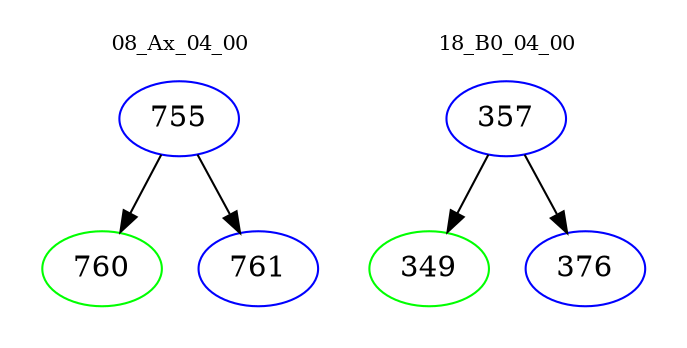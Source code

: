digraph{
subgraph cluster_0 {
color = white
label = "08_Ax_04_00";
fontsize=10;
T0_755 [label="755", color="blue"]
T0_755 -> T0_760 [color="black"]
T0_760 [label="760", color="green"]
T0_755 -> T0_761 [color="black"]
T0_761 [label="761", color="blue"]
}
subgraph cluster_1 {
color = white
label = "18_B0_04_00";
fontsize=10;
T1_357 [label="357", color="blue"]
T1_357 -> T1_349 [color="black"]
T1_349 [label="349", color="green"]
T1_357 -> T1_376 [color="black"]
T1_376 [label="376", color="blue"]
}
}
